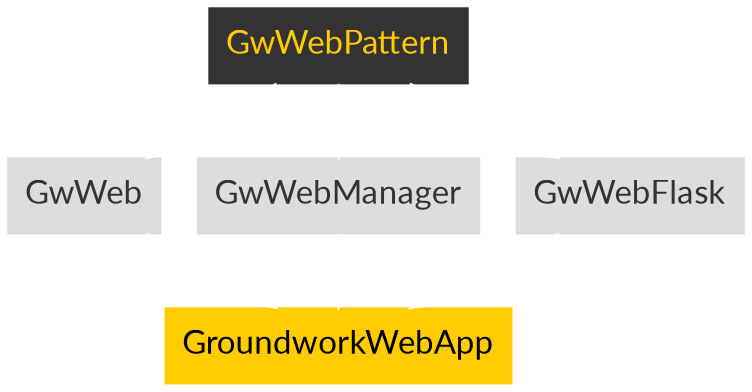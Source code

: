 digraph foo {
      bgcolor="transparent";
      rankdir=TB;


      ## Patterns
      node [shape=rect, color="#333333", style=filled, fontname="lato", fontsize=16, fontcolor="#ffcc00"];
      GwWebPattern;

      ## Plugin
      node [shape=rect,  color="#dddddd", style=filled, fontname="lato", fontsize=16, fontcolor="#333333"];
      GwWeb; GwWebManager; GwWebFlask;

      ## App
      node [shape=rect, color="#ffcc00", style=filled, fontname="lato", fontsize=16, fontcolor="#333"];
      GroundworkWebApp;

      ## Connections
      edge [color="#ffffff", style=solid]

      GwWebPattern -> GwWeb
      GwWebPattern -> GwWebManager
      GwWebPattern -> GwWebFlask

      GwWeb -> GroundworkWebApp
      GwWebManager -> GroundworkWebApp
      GwWebFlask -> GroundworkWebApp

   }